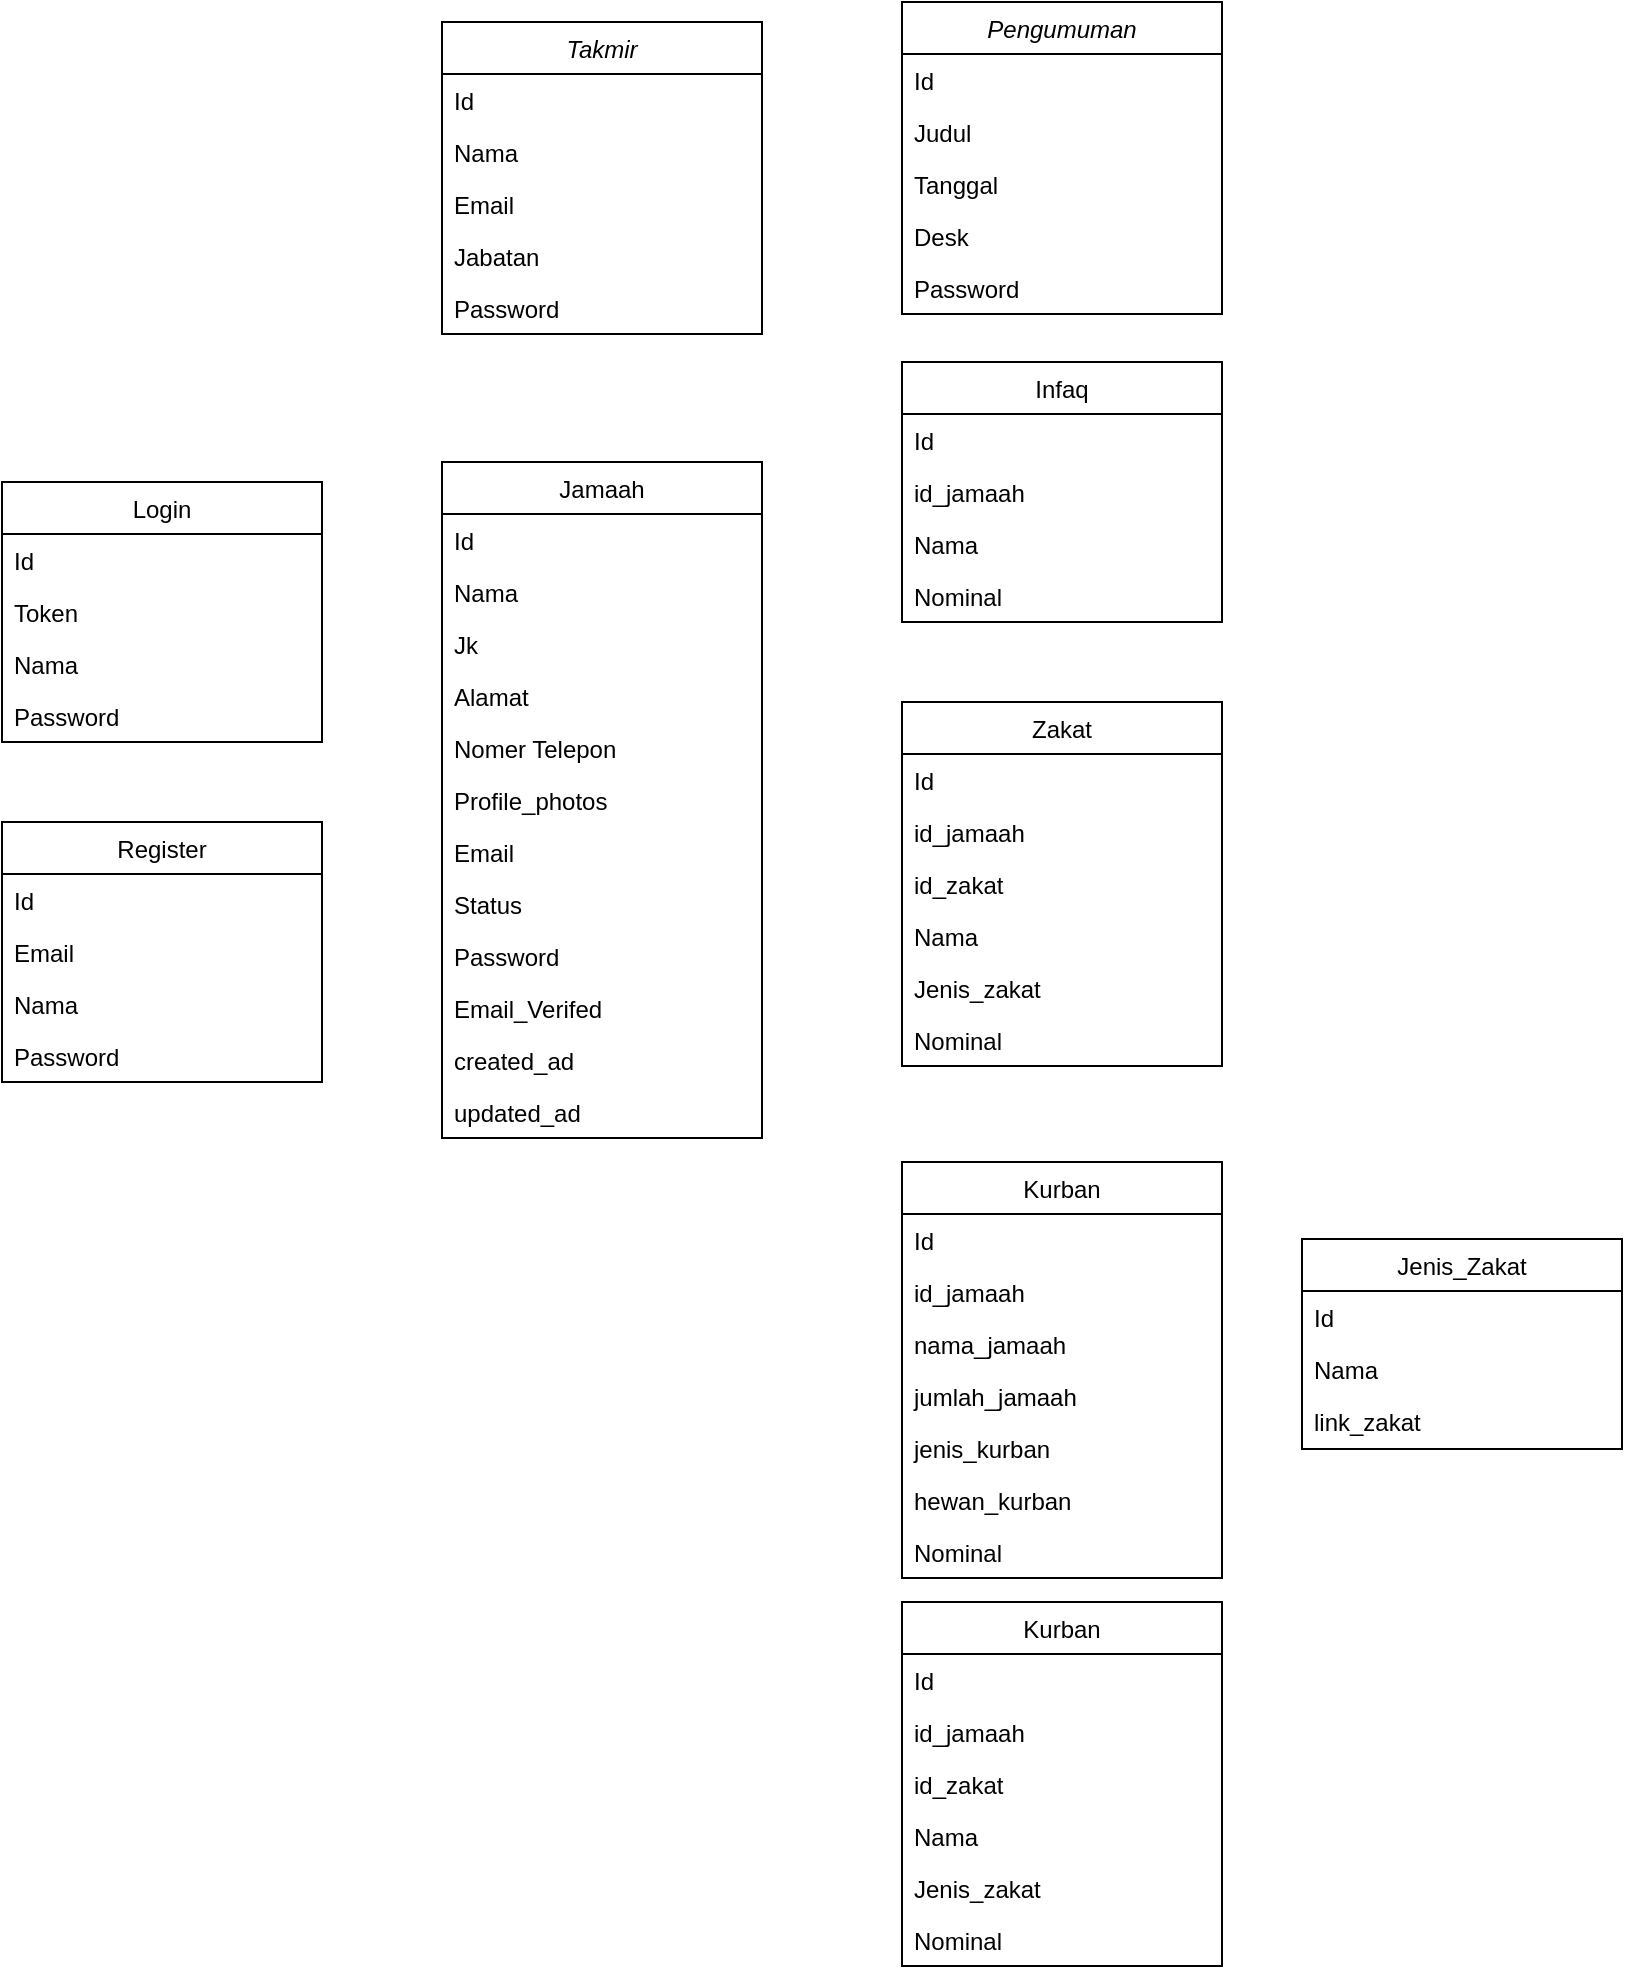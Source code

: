 <mxfile version="22.1.2" type="github">
  <diagram id="C5RBs43oDa-KdzZeNtuy" name="Page-1">
    <mxGraphModel dx="588" dy="1490" grid="1" gridSize="10" guides="1" tooltips="1" connect="1" arrows="1" fold="1" page="1" pageScale="1" pageWidth="827" pageHeight="1169" math="0" shadow="0">
      <root>
        <mxCell id="WIyWlLk6GJQsqaUBKTNV-0" />
        <mxCell id="WIyWlLk6GJQsqaUBKTNV-1" parent="WIyWlLk6GJQsqaUBKTNV-0" />
        <mxCell id="zkfFHV4jXpPFQw0GAbJ--0" value="Takmir" style="swimlane;fontStyle=2;align=center;verticalAlign=top;childLayout=stackLayout;horizontal=1;startSize=26;horizontalStack=0;resizeParent=1;resizeLast=0;collapsible=1;marginBottom=0;rounded=0;shadow=0;strokeWidth=1;" parent="WIyWlLk6GJQsqaUBKTNV-1" vertex="1">
          <mxGeometry x="250" y="-20" width="160" height="156" as="geometry">
            <mxRectangle x="230" y="140" width="160" height="26" as="alternateBounds" />
          </mxGeometry>
        </mxCell>
        <mxCell id="zkfFHV4jXpPFQw0GAbJ--1" value="Id" style="text;align=left;verticalAlign=top;spacingLeft=4;spacingRight=4;overflow=hidden;rotatable=0;points=[[0,0.5],[1,0.5]];portConstraint=eastwest;" parent="zkfFHV4jXpPFQw0GAbJ--0" vertex="1">
          <mxGeometry y="26" width="160" height="26" as="geometry" />
        </mxCell>
        <mxCell id="zkfFHV4jXpPFQw0GAbJ--2" value="Nama" style="text;align=left;verticalAlign=top;spacingLeft=4;spacingRight=4;overflow=hidden;rotatable=0;points=[[0,0.5],[1,0.5]];portConstraint=eastwest;rounded=0;shadow=0;html=0;" parent="zkfFHV4jXpPFQw0GAbJ--0" vertex="1">
          <mxGeometry y="52" width="160" height="26" as="geometry" />
        </mxCell>
        <mxCell id="zkfFHV4jXpPFQw0GAbJ--3" value="Email" style="text;align=left;verticalAlign=top;spacingLeft=4;spacingRight=4;overflow=hidden;rotatable=0;points=[[0,0.5],[1,0.5]];portConstraint=eastwest;rounded=0;shadow=0;html=0;" parent="zkfFHV4jXpPFQw0GAbJ--0" vertex="1">
          <mxGeometry y="78" width="160" height="26" as="geometry" />
        </mxCell>
        <mxCell id="IEiUYzsJr4Xphvoh2t9h-0" value="Jabatan" style="text;align=left;verticalAlign=top;spacingLeft=4;spacingRight=4;overflow=hidden;rotatable=0;points=[[0,0.5],[1,0.5]];portConstraint=eastwest;rounded=0;shadow=0;html=0;" vertex="1" parent="zkfFHV4jXpPFQw0GAbJ--0">
          <mxGeometry y="104" width="160" height="26" as="geometry" />
        </mxCell>
        <mxCell id="IEiUYzsJr4Xphvoh2t9h-4" value="Password" style="text;align=left;verticalAlign=top;spacingLeft=4;spacingRight=4;overflow=hidden;rotatable=0;points=[[0,0.5],[1,0.5]];portConstraint=eastwest;rounded=0;shadow=0;html=0;" vertex="1" parent="zkfFHV4jXpPFQw0GAbJ--0">
          <mxGeometry y="130" width="160" height="26" as="geometry" />
        </mxCell>
        <mxCell id="zkfFHV4jXpPFQw0GAbJ--6" value="Jamaah" style="swimlane;fontStyle=0;align=center;verticalAlign=top;childLayout=stackLayout;horizontal=1;startSize=26;horizontalStack=0;resizeParent=1;resizeLast=0;collapsible=1;marginBottom=0;rounded=0;shadow=0;strokeWidth=1;" parent="WIyWlLk6GJQsqaUBKTNV-1" vertex="1">
          <mxGeometry x="250" y="200" width="160" height="338" as="geometry">
            <mxRectangle x="130" y="380" width="160" height="26" as="alternateBounds" />
          </mxGeometry>
        </mxCell>
        <mxCell id="zkfFHV4jXpPFQw0GAbJ--7" value="Id" style="text;align=left;verticalAlign=top;spacingLeft=4;spacingRight=4;overflow=hidden;rotatable=0;points=[[0,0.5],[1,0.5]];portConstraint=eastwest;" parent="zkfFHV4jXpPFQw0GAbJ--6" vertex="1">
          <mxGeometry y="26" width="160" height="26" as="geometry" />
        </mxCell>
        <mxCell id="zkfFHV4jXpPFQw0GAbJ--8" value="Nama" style="text;align=left;verticalAlign=top;spacingLeft=4;spacingRight=4;overflow=hidden;rotatable=0;points=[[0,0.5],[1,0.5]];portConstraint=eastwest;rounded=0;shadow=0;html=0;" parent="zkfFHV4jXpPFQw0GAbJ--6" vertex="1">
          <mxGeometry y="52" width="160" height="26" as="geometry" />
        </mxCell>
        <mxCell id="zkfFHV4jXpPFQw0GAbJ--11" value="Jk" style="text;align=left;verticalAlign=top;spacingLeft=4;spacingRight=4;overflow=hidden;rotatable=0;points=[[0,0.5],[1,0.5]];portConstraint=eastwest;" parent="zkfFHV4jXpPFQw0GAbJ--6" vertex="1">
          <mxGeometry y="78" width="160" height="26" as="geometry" />
        </mxCell>
        <mxCell id="IEiUYzsJr4Xphvoh2t9h-1" value="Alamat" style="text;align=left;verticalAlign=top;spacingLeft=4;spacingRight=4;overflow=hidden;rotatable=0;points=[[0,0.5],[1,0.5]];portConstraint=eastwest;" vertex="1" parent="zkfFHV4jXpPFQw0GAbJ--6">
          <mxGeometry y="104" width="160" height="26" as="geometry" />
        </mxCell>
        <mxCell id="IEiUYzsJr4Xphvoh2t9h-5" value="Nomer Telepon" style="text;align=left;verticalAlign=top;spacingLeft=4;spacingRight=4;overflow=hidden;rotatable=0;points=[[0,0.5],[1,0.5]];portConstraint=eastwest;" vertex="1" parent="zkfFHV4jXpPFQw0GAbJ--6">
          <mxGeometry y="130" width="160" height="26" as="geometry" />
        </mxCell>
        <mxCell id="IEiUYzsJr4Xphvoh2t9h-25" value="Profile_photos" style="text;align=left;verticalAlign=top;spacingLeft=4;spacingRight=4;overflow=hidden;rotatable=0;points=[[0,0.5],[1,0.5]];portConstraint=eastwest;" vertex="1" parent="zkfFHV4jXpPFQw0GAbJ--6">
          <mxGeometry y="156" width="160" height="26" as="geometry" />
        </mxCell>
        <mxCell id="IEiUYzsJr4Xphvoh2t9h-2" value="Email" style="text;align=left;verticalAlign=top;spacingLeft=4;spacingRight=4;overflow=hidden;rotatable=0;points=[[0,0.5],[1,0.5]];portConstraint=eastwest;" vertex="1" parent="zkfFHV4jXpPFQw0GAbJ--6">
          <mxGeometry y="182" width="160" height="26" as="geometry" />
        </mxCell>
        <mxCell id="IEiUYzsJr4Xphvoh2t9h-26" value="Status" style="text;align=left;verticalAlign=top;spacingLeft=4;spacingRight=4;overflow=hidden;rotatable=0;points=[[0,0.5],[1,0.5]];portConstraint=eastwest;" vertex="1" parent="zkfFHV4jXpPFQw0GAbJ--6">
          <mxGeometry y="208" width="160" height="26" as="geometry" />
        </mxCell>
        <mxCell id="IEiUYzsJr4Xphvoh2t9h-3" value="Password" style="text;align=left;verticalAlign=top;spacingLeft=4;spacingRight=4;overflow=hidden;rotatable=0;points=[[0,0.5],[1,0.5]];portConstraint=eastwest;" vertex="1" parent="zkfFHV4jXpPFQw0GAbJ--6">
          <mxGeometry y="234" width="160" height="26" as="geometry" />
        </mxCell>
        <mxCell id="IEiUYzsJr4Xphvoh2t9h-27" value="Email_Verifed" style="text;align=left;verticalAlign=top;spacingLeft=4;spacingRight=4;overflow=hidden;rotatable=0;points=[[0,0.5],[1,0.5]];portConstraint=eastwest;" vertex="1" parent="zkfFHV4jXpPFQw0GAbJ--6">
          <mxGeometry y="260" width="160" height="26" as="geometry" />
        </mxCell>
        <mxCell id="IEiUYzsJr4Xphvoh2t9h-24" value="created_ad" style="text;align=left;verticalAlign=top;spacingLeft=4;spacingRight=4;overflow=hidden;rotatable=0;points=[[0,0.5],[1,0.5]];portConstraint=eastwest;" vertex="1" parent="zkfFHV4jXpPFQw0GAbJ--6">
          <mxGeometry y="286" width="160" height="26" as="geometry" />
        </mxCell>
        <mxCell id="IEiUYzsJr4Xphvoh2t9h-23" value="updated_ad" style="text;align=left;verticalAlign=top;spacingLeft=4;spacingRight=4;overflow=hidden;rotatable=0;points=[[0,0.5],[1,0.5]];portConstraint=eastwest;" vertex="1" parent="zkfFHV4jXpPFQw0GAbJ--6">
          <mxGeometry y="312" width="160" height="26" as="geometry" />
        </mxCell>
        <mxCell id="zkfFHV4jXpPFQw0GAbJ--13" value="Infaq" style="swimlane;fontStyle=0;align=center;verticalAlign=top;childLayout=stackLayout;horizontal=1;startSize=26;horizontalStack=0;resizeParent=1;resizeLast=0;collapsible=1;marginBottom=0;rounded=0;shadow=0;strokeWidth=1;" parent="WIyWlLk6GJQsqaUBKTNV-1" vertex="1">
          <mxGeometry x="480" y="150" width="160" height="130" as="geometry">
            <mxRectangle x="340" y="380" width="170" height="26" as="alternateBounds" />
          </mxGeometry>
        </mxCell>
        <mxCell id="zkfFHV4jXpPFQw0GAbJ--14" value="Id" style="text;align=left;verticalAlign=top;spacingLeft=4;spacingRight=4;overflow=hidden;rotatable=0;points=[[0,0.5],[1,0.5]];portConstraint=eastwest;" parent="zkfFHV4jXpPFQw0GAbJ--13" vertex="1">
          <mxGeometry y="26" width="160" height="26" as="geometry" />
        </mxCell>
        <mxCell id="IEiUYzsJr4Xphvoh2t9h-9" value="id_jamaah" style="text;align=left;verticalAlign=top;spacingLeft=4;spacingRight=4;overflow=hidden;rotatable=0;points=[[0,0.5],[1,0.5]];portConstraint=eastwest;" vertex="1" parent="zkfFHV4jXpPFQw0GAbJ--13">
          <mxGeometry y="52" width="160" height="26" as="geometry" />
        </mxCell>
        <mxCell id="IEiUYzsJr4Xphvoh2t9h-7" value="Nama" style="text;align=left;verticalAlign=top;spacingLeft=4;spacingRight=4;overflow=hidden;rotatable=0;points=[[0,0.5],[1,0.5]];portConstraint=eastwest;" vertex="1" parent="zkfFHV4jXpPFQw0GAbJ--13">
          <mxGeometry y="78" width="160" height="26" as="geometry" />
        </mxCell>
        <mxCell id="IEiUYzsJr4Xphvoh2t9h-8" value="Nominal" style="text;align=left;verticalAlign=top;spacingLeft=4;spacingRight=4;overflow=hidden;rotatable=0;points=[[0,0.5],[1,0.5]];portConstraint=eastwest;" vertex="1" parent="zkfFHV4jXpPFQw0GAbJ--13">
          <mxGeometry y="104" width="160" height="26" as="geometry" />
        </mxCell>
        <mxCell id="IEiUYzsJr4Xphvoh2t9h-10" value="Zakat" style="swimlane;fontStyle=0;align=center;verticalAlign=top;childLayout=stackLayout;horizontal=1;startSize=26;horizontalStack=0;resizeParent=1;resizeLast=0;collapsible=1;marginBottom=0;rounded=0;shadow=0;strokeWidth=1;" vertex="1" parent="WIyWlLk6GJQsqaUBKTNV-1">
          <mxGeometry x="480" y="320" width="160" height="182" as="geometry">
            <mxRectangle x="340" y="380" width="170" height="26" as="alternateBounds" />
          </mxGeometry>
        </mxCell>
        <mxCell id="IEiUYzsJr4Xphvoh2t9h-11" value="Id" style="text;align=left;verticalAlign=top;spacingLeft=4;spacingRight=4;overflow=hidden;rotatable=0;points=[[0,0.5],[1,0.5]];portConstraint=eastwest;" vertex="1" parent="IEiUYzsJr4Xphvoh2t9h-10">
          <mxGeometry y="26" width="160" height="26" as="geometry" />
        </mxCell>
        <mxCell id="IEiUYzsJr4Xphvoh2t9h-12" value="id_jamaah" style="text;align=left;verticalAlign=top;spacingLeft=4;spacingRight=4;overflow=hidden;rotatable=0;points=[[0,0.5],[1,0.5]];portConstraint=eastwest;" vertex="1" parent="IEiUYzsJr4Xphvoh2t9h-10">
          <mxGeometry y="52" width="160" height="26" as="geometry" />
        </mxCell>
        <mxCell id="IEiUYzsJr4Xphvoh2t9h-15" value="id_zakat" style="text;align=left;verticalAlign=top;spacingLeft=4;spacingRight=4;overflow=hidden;rotatable=0;points=[[0,0.5],[1,0.5]];portConstraint=eastwest;" vertex="1" parent="IEiUYzsJr4Xphvoh2t9h-10">
          <mxGeometry y="78" width="160" height="26" as="geometry" />
        </mxCell>
        <mxCell id="IEiUYzsJr4Xphvoh2t9h-13" value="Nama" style="text;align=left;verticalAlign=top;spacingLeft=4;spacingRight=4;overflow=hidden;rotatable=0;points=[[0,0.5],[1,0.5]];portConstraint=eastwest;" vertex="1" parent="IEiUYzsJr4Xphvoh2t9h-10">
          <mxGeometry y="104" width="160" height="26" as="geometry" />
        </mxCell>
        <mxCell id="IEiUYzsJr4Xphvoh2t9h-16" value="Jenis_zakat" style="text;align=left;verticalAlign=top;spacingLeft=4;spacingRight=4;overflow=hidden;rotatable=0;points=[[0,0.5],[1,0.5]];portConstraint=eastwest;" vertex="1" parent="IEiUYzsJr4Xphvoh2t9h-10">
          <mxGeometry y="130" width="160" height="26" as="geometry" />
        </mxCell>
        <mxCell id="IEiUYzsJr4Xphvoh2t9h-14" value="Nominal" style="text;align=left;verticalAlign=top;spacingLeft=4;spacingRight=4;overflow=hidden;rotatable=0;points=[[0,0.5],[1,0.5]];portConstraint=eastwest;" vertex="1" parent="IEiUYzsJr4Xphvoh2t9h-10">
          <mxGeometry y="156" width="160" height="26" as="geometry" />
        </mxCell>
        <mxCell id="IEiUYzsJr4Xphvoh2t9h-17" value="Login" style="swimlane;fontStyle=0;align=center;verticalAlign=top;childLayout=stackLayout;horizontal=1;startSize=26;horizontalStack=0;resizeParent=1;resizeLast=0;collapsible=1;marginBottom=0;rounded=0;shadow=0;strokeWidth=1;" vertex="1" parent="WIyWlLk6GJQsqaUBKTNV-1">
          <mxGeometry x="30" y="210" width="160" height="130" as="geometry">
            <mxRectangle x="340" y="380" width="170" height="26" as="alternateBounds" />
          </mxGeometry>
        </mxCell>
        <mxCell id="IEiUYzsJr4Xphvoh2t9h-18" value="Id" style="text;align=left;verticalAlign=top;spacingLeft=4;spacingRight=4;overflow=hidden;rotatable=0;points=[[0,0.5],[1,0.5]];portConstraint=eastwest;" vertex="1" parent="IEiUYzsJr4Xphvoh2t9h-17">
          <mxGeometry y="26" width="160" height="26" as="geometry" />
        </mxCell>
        <mxCell id="IEiUYzsJr4Xphvoh2t9h-20" value="Token" style="text;align=left;verticalAlign=top;spacingLeft=4;spacingRight=4;overflow=hidden;rotatable=0;points=[[0,0.5],[1,0.5]];portConstraint=eastwest;" vertex="1" parent="IEiUYzsJr4Xphvoh2t9h-17">
          <mxGeometry y="52" width="160" height="26" as="geometry" />
        </mxCell>
        <mxCell id="IEiUYzsJr4Xphvoh2t9h-21" value="Nama" style="text;align=left;verticalAlign=top;spacingLeft=4;spacingRight=4;overflow=hidden;rotatable=0;points=[[0,0.5],[1,0.5]];portConstraint=eastwest;" vertex="1" parent="IEiUYzsJr4Xphvoh2t9h-17">
          <mxGeometry y="78" width="160" height="26" as="geometry" />
        </mxCell>
        <mxCell id="IEiUYzsJr4Xphvoh2t9h-22" value="Password" style="text;align=left;verticalAlign=top;spacingLeft=4;spacingRight=4;overflow=hidden;rotatable=0;points=[[0,0.5],[1,0.5]];portConstraint=eastwest;" vertex="1" parent="IEiUYzsJr4Xphvoh2t9h-17">
          <mxGeometry y="104" width="160" height="26" as="geometry" />
        </mxCell>
        <mxCell id="IEiUYzsJr4Xphvoh2t9h-28" value="Register" style="swimlane;fontStyle=0;align=center;verticalAlign=top;childLayout=stackLayout;horizontal=1;startSize=26;horizontalStack=0;resizeParent=1;resizeLast=0;collapsible=1;marginBottom=0;rounded=0;shadow=0;strokeWidth=1;" vertex="1" parent="WIyWlLk6GJQsqaUBKTNV-1">
          <mxGeometry x="30" y="380" width="160" height="130" as="geometry">
            <mxRectangle x="340" y="380" width="170" height="26" as="alternateBounds" />
          </mxGeometry>
        </mxCell>
        <mxCell id="IEiUYzsJr4Xphvoh2t9h-29" value="Id" style="text;align=left;verticalAlign=top;spacingLeft=4;spacingRight=4;overflow=hidden;rotatable=0;points=[[0,0.5],[1,0.5]];portConstraint=eastwest;" vertex="1" parent="IEiUYzsJr4Xphvoh2t9h-28">
          <mxGeometry y="26" width="160" height="26" as="geometry" />
        </mxCell>
        <mxCell id="IEiUYzsJr4Xphvoh2t9h-30" value="Email" style="text;align=left;verticalAlign=top;spacingLeft=4;spacingRight=4;overflow=hidden;rotatable=0;points=[[0,0.5],[1,0.5]];portConstraint=eastwest;" vertex="1" parent="IEiUYzsJr4Xphvoh2t9h-28">
          <mxGeometry y="52" width="160" height="26" as="geometry" />
        </mxCell>
        <mxCell id="IEiUYzsJr4Xphvoh2t9h-31" value="Nama" style="text;align=left;verticalAlign=top;spacingLeft=4;spacingRight=4;overflow=hidden;rotatable=0;points=[[0,0.5],[1,0.5]];portConstraint=eastwest;" vertex="1" parent="IEiUYzsJr4Xphvoh2t9h-28">
          <mxGeometry y="78" width="160" height="26" as="geometry" />
        </mxCell>
        <mxCell id="IEiUYzsJr4Xphvoh2t9h-32" value="Password" style="text;align=left;verticalAlign=top;spacingLeft=4;spacingRight=4;overflow=hidden;rotatable=0;points=[[0,0.5],[1,0.5]];portConstraint=eastwest;" vertex="1" parent="IEiUYzsJr4Xphvoh2t9h-28">
          <mxGeometry y="104" width="160" height="26" as="geometry" />
        </mxCell>
        <mxCell id="IEiUYzsJr4Xphvoh2t9h-33" value="Jenis_Zakat" style="swimlane;fontStyle=0;align=center;verticalAlign=top;childLayout=stackLayout;horizontal=1;startSize=26;horizontalStack=0;resizeParent=1;resizeLast=0;collapsible=1;marginBottom=0;rounded=0;shadow=0;strokeWidth=1;" vertex="1" parent="WIyWlLk6GJQsqaUBKTNV-1">
          <mxGeometry x="680" y="588.5" width="160" height="105" as="geometry">
            <mxRectangle x="340" y="380" width="170" height="26" as="alternateBounds" />
          </mxGeometry>
        </mxCell>
        <mxCell id="IEiUYzsJr4Xphvoh2t9h-34" value="Id" style="text;align=left;verticalAlign=top;spacingLeft=4;spacingRight=4;overflow=hidden;rotatable=0;points=[[0,0.5],[1,0.5]];portConstraint=eastwest;" vertex="1" parent="IEiUYzsJr4Xphvoh2t9h-33">
          <mxGeometry y="26" width="160" height="26" as="geometry" />
        </mxCell>
        <mxCell id="IEiUYzsJr4Xphvoh2t9h-37" value="Nama" style="text;align=left;verticalAlign=top;spacingLeft=4;spacingRight=4;overflow=hidden;rotatable=0;points=[[0,0.5],[1,0.5]];portConstraint=eastwest;" vertex="1" parent="IEiUYzsJr4Xphvoh2t9h-33">
          <mxGeometry y="52" width="160" height="26" as="geometry" />
        </mxCell>
        <mxCell id="IEiUYzsJr4Xphvoh2t9h-38" value="link_zakat" style="text;align=left;verticalAlign=top;spacingLeft=4;spacingRight=4;overflow=hidden;rotatable=0;points=[[0,0.5],[1,0.5]];portConstraint=eastwest;" vertex="1" parent="IEiUYzsJr4Xphvoh2t9h-33">
          <mxGeometry y="78" width="160" height="26" as="geometry" />
        </mxCell>
        <mxCell id="IEiUYzsJr4Xphvoh2t9h-40" value="Kurban&#xa;" style="swimlane;fontStyle=0;align=center;verticalAlign=top;childLayout=stackLayout;horizontal=1;startSize=26;horizontalStack=0;resizeParent=1;resizeLast=0;collapsible=1;marginBottom=0;rounded=0;shadow=0;strokeWidth=1;" vertex="1" parent="WIyWlLk6GJQsqaUBKTNV-1">
          <mxGeometry x="480" y="550" width="160" height="208" as="geometry">
            <mxRectangle x="340" y="380" width="170" height="26" as="alternateBounds" />
          </mxGeometry>
        </mxCell>
        <mxCell id="IEiUYzsJr4Xphvoh2t9h-41" value="Id" style="text;align=left;verticalAlign=top;spacingLeft=4;spacingRight=4;overflow=hidden;rotatable=0;points=[[0,0.5],[1,0.5]];portConstraint=eastwest;" vertex="1" parent="IEiUYzsJr4Xphvoh2t9h-40">
          <mxGeometry y="26" width="160" height="26" as="geometry" />
        </mxCell>
        <mxCell id="IEiUYzsJr4Xphvoh2t9h-42" value="id_jamaah" style="text;align=left;verticalAlign=top;spacingLeft=4;spacingRight=4;overflow=hidden;rotatable=0;points=[[0,0.5],[1,0.5]];portConstraint=eastwest;" vertex="1" parent="IEiUYzsJr4Xphvoh2t9h-40">
          <mxGeometry y="52" width="160" height="26" as="geometry" />
        </mxCell>
        <mxCell id="9MKhEtc_N4q0ZVlKwMZ0-0" value="nama_jamaah" style="text;align=left;verticalAlign=top;spacingLeft=4;spacingRight=4;overflow=hidden;rotatable=0;points=[[0,0.5],[1,0.5]];portConstraint=eastwest;" vertex="1" parent="IEiUYzsJr4Xphvoh2t9h-40">
          <mxGeometry y="78" width="160" height="26" as="geometry" />
        </mxCell>
        <mxCell id="9MKhEtc_N4q0ZVlKwMZ0-1" value="jumlah_jamaah&#xa;&#xa;" style="text;align=left;verticalAlign=top;spacingLeft=4;spacingRight=4;overflow=hidden;rotatable=0;points=[[0,0.5],[1,0.5]];portConstraint=eastwest;" vertex="1" parent="IEiUYzsJr4Xphvoh2t9h-40">
          <mxGeometry y="104" width="160" height="26" as="geometry" />
        </mxCell>
        <mxCell id="IEiUYzsJr4Xphvoh2t9h-43" value="jenis_kurban" style="text;align=left;verticalAlign=top;spacingLeft=4;spacingRight=4;overflow=hidden;rotatable=0;points=[[0,0.5],[1,0.5]];portConstraint=eastwest;" vertex="1" parent="IEiUYzsJr4Xphvoh2t9h-40">
          <mxGeometry y="130" width="160" height="26" as="geometry" />
        </mxCell>
        <mxCell id="IEiUYzsJr4Xphvoh2t9h-44" value="hewan_kurban" style="text;align=left;verticalAlign=top;spacingLeft=4;spacingRight=4;overflow=hidden;rotatable=0;points=[[0,0.5],[1,0.5]];portConstraint=eastwest;" vertex="1" parent="IEiUYzsJr4Xphvoh2t9h-40">
          <mxGeometry y="156" width="160" height="26" as="geometry" />
        </mxCell>
        <mxCell id="IEiUYzsJr4Xphvoh2t9h-45" value="Nominal" style="text;align=left;verticalAlign=top;spacingLeft=4;spacingRight=4;overflow=hidden;rotatable=0;points=[[0,0.5],[1,0.5]];portConstraint=eastwest;" vertex="1" parent="IEiUYzsJr4Xphvoh2t9h-40">
          <mxGeometry y="182" width="160" height="26" as="geometry" />
        </mxCell>
        <mxCell id="IEiUYzsJr4Xphvoh2t9h-47" value="Kurban" style="swimlane;fontStyle=0;align=center;verticalAlign=top;childLayout=stackLayout;horizontal=1;startSize=26;horizontalStack=0;resizeParent=1;resizeLast=0;collapsible=1;marginBottom=0;rounded=0;shadow=0;strokeWidth=1;" vertex="1" parent="WIyWlLk6GJQsqaUBKTNV-1">
          <mxGeometry x="480" y="770" width="160" height="182" as="geometry">
            <mxRectangle x="340" y="380" width="170" height="26" as="alternateBounds" />
          </mxGeometry>
        </mxCell>
        <mxCell id="IEiUYzsJr4Xphvoh2t9h-48" value="Id" style="text;align=left;verticalAlign=top;spacingLeft=4;spacingRight=4;overflow=hidden;rotatable=0;points=[[0,0.5],[1,0.5]];portConstraint=eastwest;" vertex="1" parent="IEiUYzsJr4Xphvoh2t9h-47">
          <mxGeometry y="26" width="160" height="26" as="geometry" />
        </mxCell>
        <mxCell id="IEiUYzsJr4Xphvoh2t9h-49" value="id_jamaah" style="text;align=left;verticalAlign=top;spacingLeft=4;spacingRight=4;overflow=hidden;rotatable=0;points=[[0,0.5],[1,0.5]];portConstraint=eastwest;" vertex="1" parent="IEiUYzsJr4Xphvoh2t9h-47">
          <mxGeometry y="52" width="160" height="26" as="geometry" />
        </mxCell>
        <mxCell id="IEiUYzsJr4Xphvoh2t9h-50" value="id_zakat" style="text;align=left;verticalAlign=top;spacingLeft=4;spacingRight=4;overflow=hidden;rotatable=0;points=[[0,0.5],[1,0.5]];portConstraint=eastwest;" vertex="1" parent="IEiUYzsJr4Xphvoh2t9h-47">
          <mxGeometry y="78" width="160" height="26" as="geometry" />
        </mxCell>
        <mxCell id="IEiUYzsJr4Xphvoh2t9h-51" value="Nama" style="text;align=left;verticalAlign=top;spacingLeft=4;spacingRight=4;overflow=hidden;rotatable=0;points=[[0,0.5],[1,0.5]];portConstraint=eastwest;" vertex="1" parent="IEiUYzsJr4Xphvoh2t9h-47">
          <mxGeometry y="104" width="160" height="26" as="geometry" />
        </mxCell>
        <mxCell id="IEiUYzsJr4Xphvoh2t9h-52" value="Jenis_zakat" style="text;align=left;verticalAlign=top;spacingLeft=4;spacingRight=4;overflow=hidden;rotatable=0;points=[[0,0.5],[1,0.5]];portConstraint=eastwest;" vertex="1" parent="IEiUYzsJr4Xphvoh2t9h-47">
          <mxGeometry y="130" width="160" height="26" as="geometry" />
        </mxCell>
        <mxCell id="IEiUYzsJr4Xphvoh2t9h-53" value="Nominal" style="text;align=left;verticalAlign=top;spacingLeft=4;spacingRight=4;overflow=hidden;rotatable=0;points=[[0,0.5],[1,0.5]];portConstraint=eastwest;" vertex="1" parent="IEiUYzsJr4Xphvoh2t9h-47">
          <mxGeometry y="156" width="160" height="26" as="geometry" />
        </mxCell>
        <mxCell id="IEiUYzsJr4Xphvoh2t9h-54" value="Pengumuman" style="swimlane;fontStyle=2;align=center;verticalAlign=top;childLayout=stackLayout;horizontal=1;startSize=26;horizontalStack=0;resizeParent=1;resizeLast=0;collapsible=1;marginBottom=0;rounded=0;shadow=0;strokeWidth=1;" vertex="1" parent="WIyWlLk6GJQsqaUBKTNV-1">
          <mxGeometry x="480" y="-30" width="160" height="156" as="geometry">
            <mxRectangle x="230" y="140" width="160" height="26" as="alternateBounds" />
          </mxGeometry>
        </mxCell>
        <mxCell id="IEiUYzsJr4Xphvoh2t9h-55" value="Id" style="text;align=left;verticalAlign=top;spacingLeft=4;spacingRight=4;overflow=hidden;rotatable=0;points=[[0,0.5],[1,0.5]];portConstraint=eastwest;" vertex="1" parent="IEiUYzsJr4Xphvoh2t9h-54">
          <mxGeometry y="26" width="160" height="26" as="geometry" />
        </mxCell>
        <mxCell id="IEiUYzsJr4Xphvoh2t9h-56" value="Judul" style="text;align=left;verticalAlign=top;spacingLeft=4;spacingRight=4;overflow=hidden;rotatable=0;points=[[0,0.5],[1,0.5]];portConstraint=eastwest;rounded=0;shadow=0;html=0;" vertex="1" parent="IEiUYzsJr4Xphvoh2t9h-54">
          <mxGeometry y="52" width="160" height="26" as="geometry" />
        </mxCell>
        <mxCell id="IEiUYzsJr4Xphvoh2t9h-57" value="Tanggal&#xa;" style="text;align=left;verticalAlign=top;spacingLeft=4;spacingRight=4;overflow=hidden;rotatable=0;points=[[0,0.5],[1,0.5]];portConstraint=eastwest;rounded=0;shadow=0;html=0;" vertex="1" parent="IEiUYzsJr4Xphvoh2t9h-54">
          <mxGeometry y="78" width="160" height="26" as="geometry" />
        </mxCell>
        <mxCell id="IEiUYzsJr4Xphvoh2t9h-58" value="Desk" style="text;align=left;verticalAlign=top;spacingLeft=4;spacingRight=4;overflow=hidden;rotatable=0;points=[[0,0.5],[1,0.5]];portConstraint=eastwest;rounded=0;shadow=0;html=0;" vertex="1" parent="IEiUYzsJr4Xphvoh2t9h-54">
          <mxGeometry y="104" width="160" height="26" as="geometry" />
        </mxCell>
        <mxCell id="IEiUYzsJr4Xphvoh2t9h-59" value="Password" style="text;align=left;verticalAlign=top;spacingLeft=4;spacingRight=4;overflow=hidden;rotatable=0;points=[[0,0.5],[1,0.5]];portConstraint=eastwest;rounded=0;shadow=0;html=0;" vertex="1" parent="IEiUYzsJr4Xphvoh2t9h-54">
          <mxGeometry y="130" width="160" height="26" as="geometry" />
        </mxCell>
      </root>
    </mxGraphModel>
  </diagram>
</mxfile>
